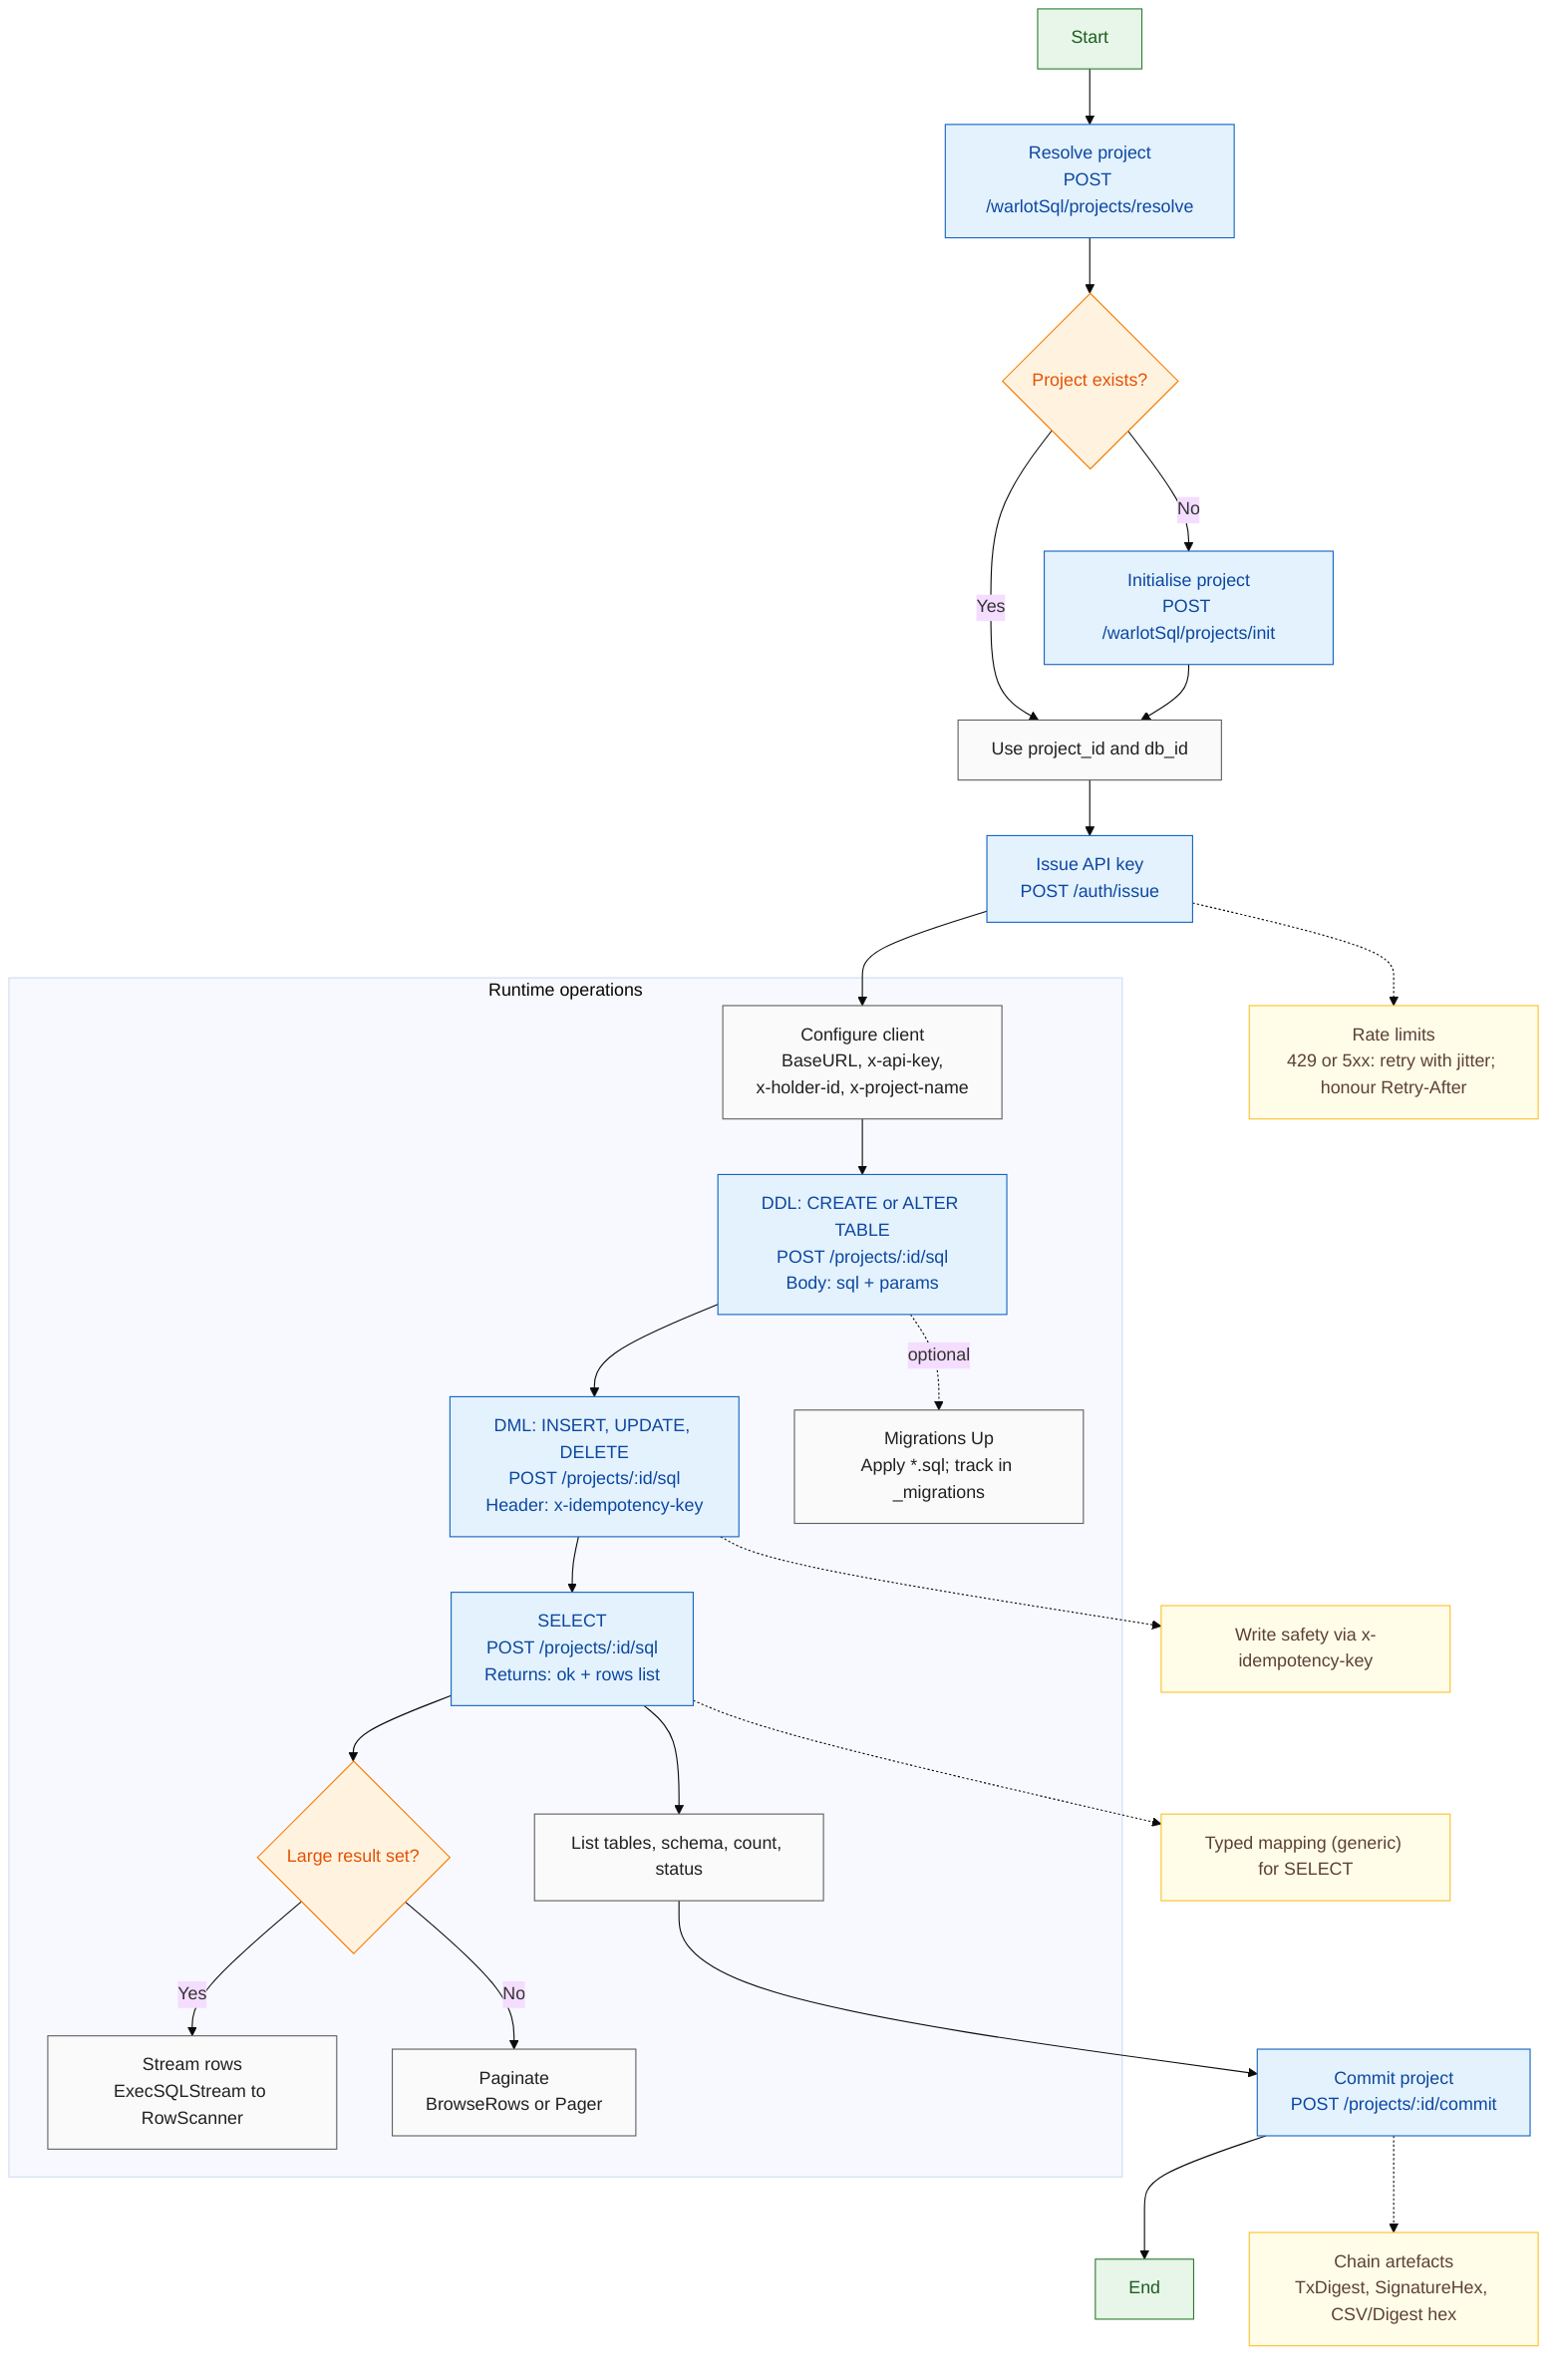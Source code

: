 %%{init: {"theme": "base"}}%%
flowchart TD
  %% Project lifecycle flow (Warlot SDK)

  classDef op fill:#E8F5E9,stroke:#2E7D32,stroke-width:1px,color:#1B5E20
  classDef io fill:#E3F2FD,stroke:#1565C0,stroke-width:1px,color:#0D47A1
  classDef dec fill:#FFF3E0,stroke:#F57C00,stroke-width:1px,color:#E65100
  classDef action fill:#FAFAFA,stroke:#616161,stroke-width:1px,color:#212121
  classDef note fill:#FFFDE7,stroke:#FBC02D,color:#5D4037

  A[Start]:::op --> B["Resolve project\nPOST /warlotSql/projects/resolve"]:::io
  B --> C{"Project exists?"}:::dec
  C -- "Yes" --> D["Use project_id and db_id"]:::action
  C -- "No" --> E["Initialise project\nPOST /warlotSql/projects/init"]:::io --> D

  D --> F["Issue API key\nPOST /auth/issue"]:::io
  F --> G["Configure client\nBaseURL, x-api-key,\nx-holder-id, x-project-name"]:::action

  subgraph "Runtime operations"
    direction TB
    G --> H["DDL: CREATE or ALTER TABLE\nPOST /projects/:id/sql\nBody: sql + params"]:::io
    H --> I["DML: INSERT, UPDATE, DELETE\nPOST /projects/:id/sql\nHeader: x-idempotency-key"]:::io
    I --> J["SELECT\nPOST /projects/:id/sql\nReturns: ok + rows list"]:::io
    J --> K{"Large result set?"}:::dec
    K -- "Yes" --> L["Stream rows\nExecSQLStream to RowScanner"]:::action
    K -- "No" --> M["Paginate\nBrowseRows or Pager"]:::action
    H -. optional .-> N["Migrations Up\nApply *.sql; track in _migrations"]:::action
    J --> O["List tables, schema, count, status"]:::action
  end

  O --> P["Commit project\nPOST /projects/:id/commit"]:::io
  P --> Q[End]:::op

  %% Reliability & security notes
  F -.-> R["Rate limits\n429 or 5xx: retry with jitter; honour Retry-After"]:::note
  I -.-> S["Write safety via x-idempotency-key"]:::note
  J -.-> T["Typed mapping (generic) for SELECT"]:::note
  P -.-> U["Chain artefacts\nTxDigest, SignatureHex, CSV/Digest hex"]:::note